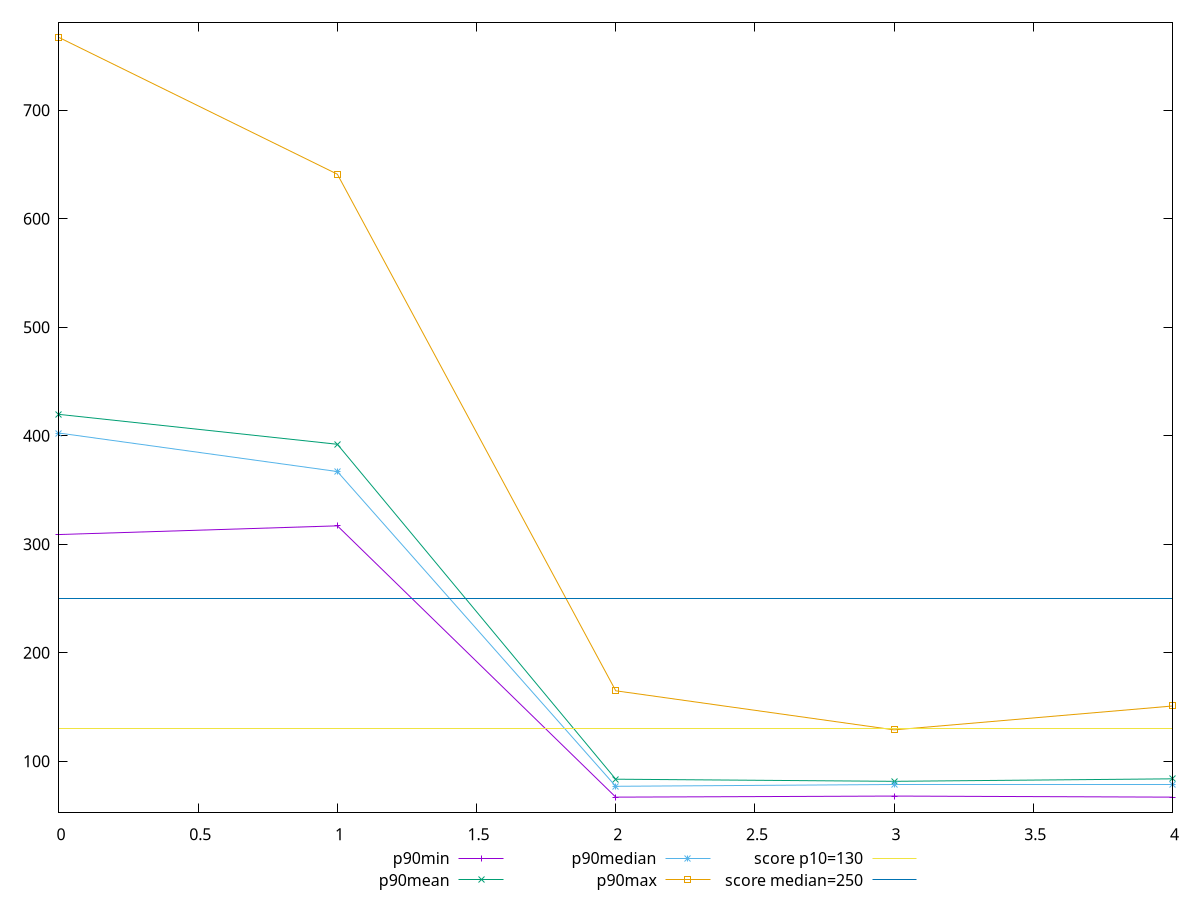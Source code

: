 reset

$p90Min <<EOF
0 309
1 317
2 67
3 68
4 67
EOF

$p90Mean <<EOF
0 419.70212765957444
1 392.14893617021283
2 83.54255319148936
3 81.57446808510639
4 83.88297872340425
EOF

$p90Median <<EOF
0 402.5
1 367.0000000000009
2 77
3 79
4 79
EOF

$p90Max <<EOF
0 767
1 641
2 165
3 129
4 151
EOF

set key outside below
set xrange [0:4]
set yrange [53:781]
set trange [53:781]
set terminal svg size 640, 560 enhanced background rgb 'white'
set output "report_00019_2021-02-10T18-14-37.922Z//max-potential-fid/progression/value.svg"

plot $p90Min title "p90min" with linespoints, \
     $p90Mean title "p90mean" with linespoints, \
     $p90Median title "p90median" with linespoints, \
     $p90Max title "p90max" with linespoints, \
     130 title "score p10=130", \
     250 title "score median=250"

reset
